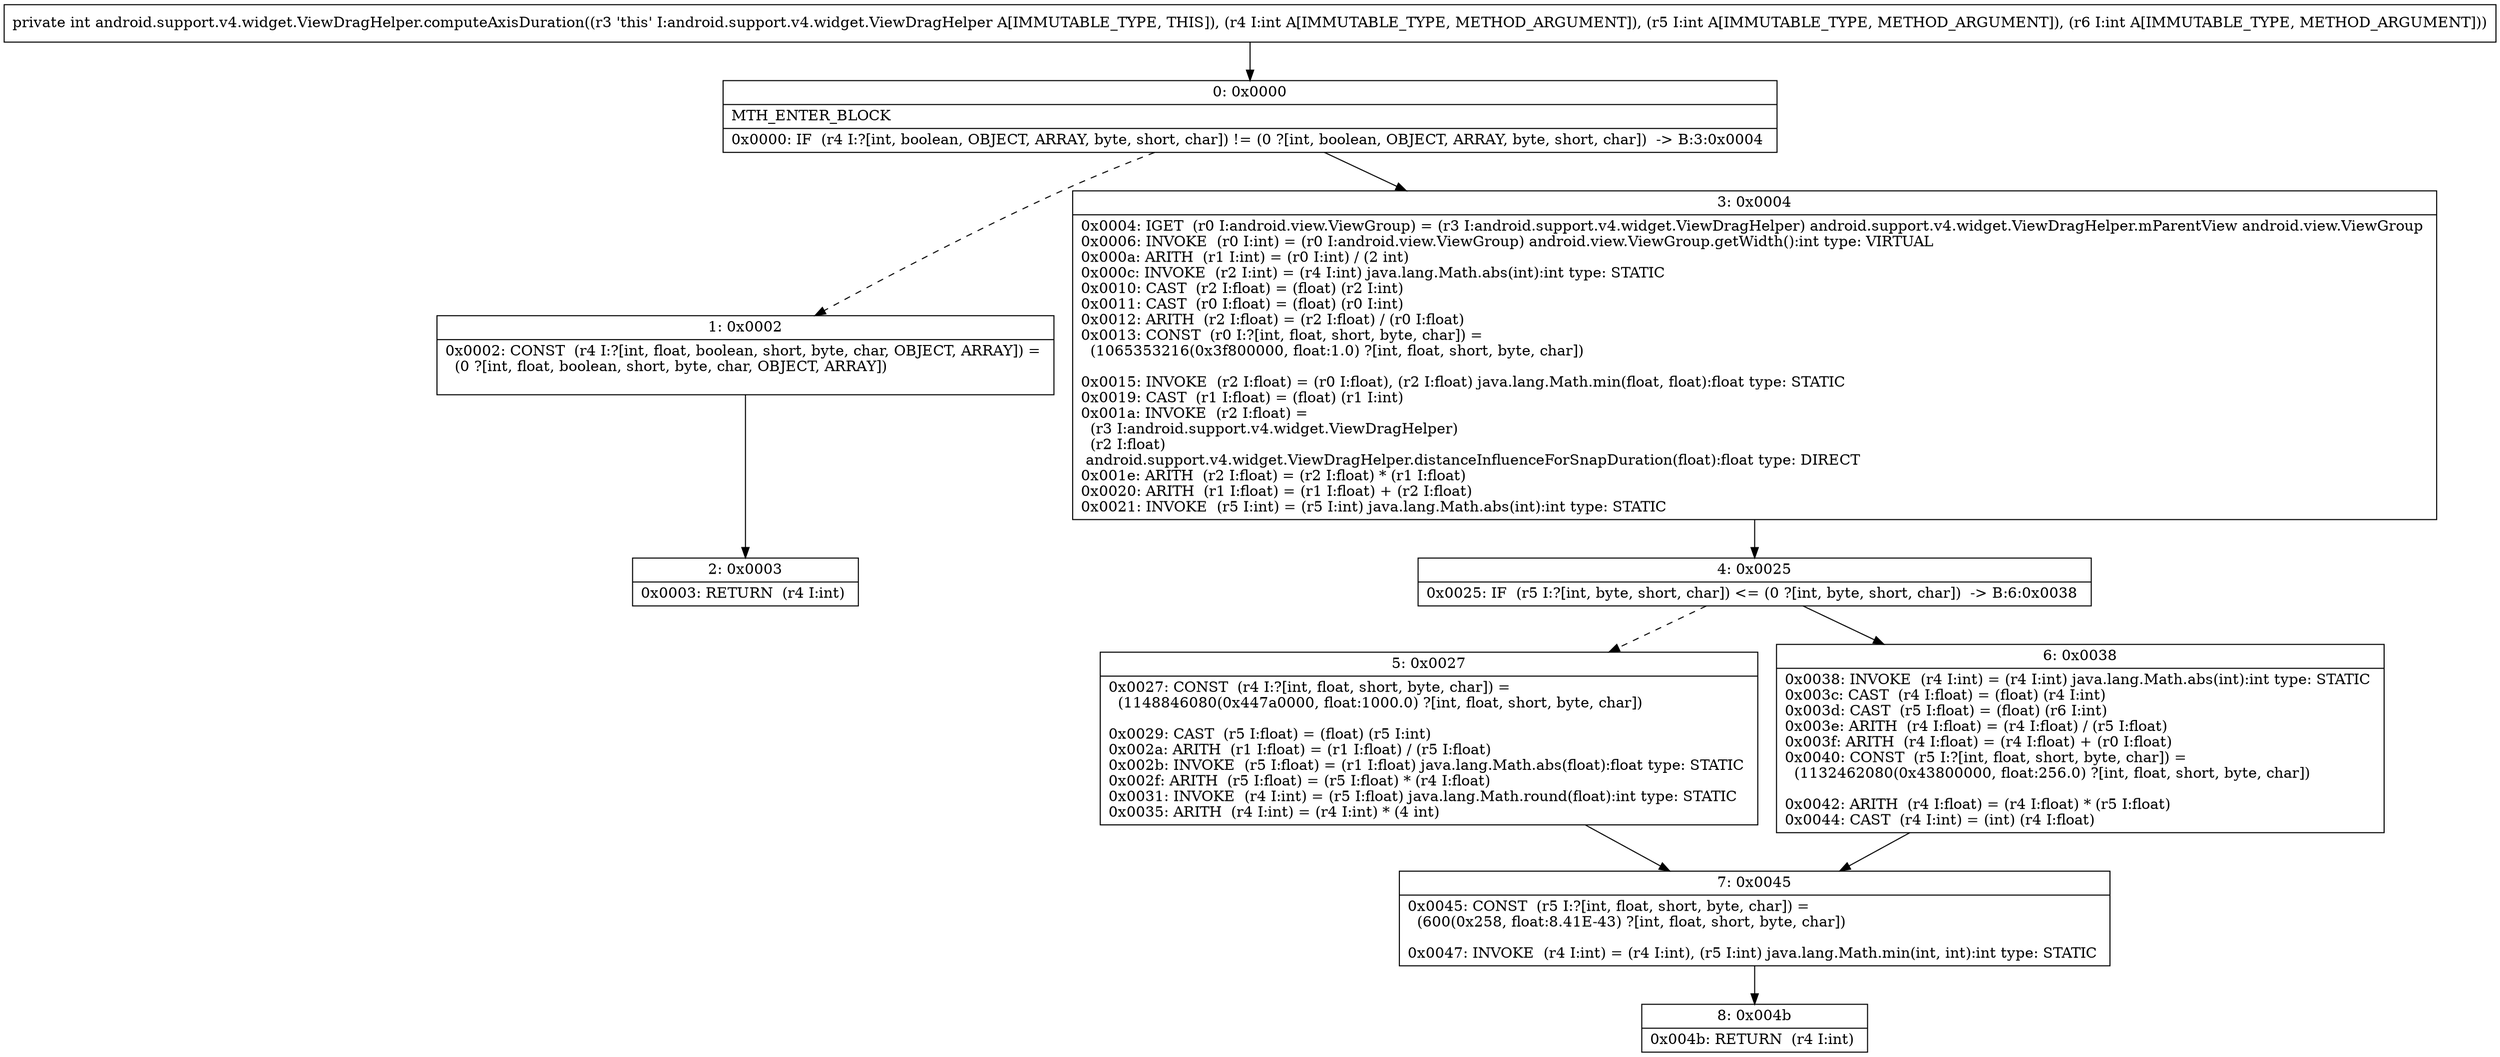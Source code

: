 digraph "CFG forandroid.support.v4.widget.ViewDragHelper.computeAxisDuration(III)I" {
Node_0 [shape=record,label="{0\:\ 0x0000|MTH_ENTER_BLOCK\l|0x0000: IF  (r4 I:?[int, boolean, OBJECT, ARRAY, byte, short, char]) != (0 ?[int, boolean, OBJECT, ARRAY, byte, short, char])  \-\> B:3:0x0004 \l}"];
Node_1 [shape=record,label="{1\:\ 0x0002|0x0002: CONST  (r4 I:?[int, float, boolean, short, byte, char, OBJECT, ARRAY]) = \l  (0 ?[int, float, boolean, short, byte, char, OBJECT, ARRAY])\l \l}"];
Node_2 [shape=record,label="{2\:\ 0x0003|0x0003: RETURN  (r4 I:int) \l}"];
Node_3 [shape=record,label="{3\:\ 0x0004|0x0004: IGET  (r0 I:android.view.ViewGroup) = (r3 I:android.support.v4.widget.ViewDragHelper) android.support.v4.widget.ViewDragHelper.mParentView android.view.ViewGroup \l0x0006: INVOKE  (r0 I:int) = (r0 I:android.view.ViewGroup) android.view.ViewGroup.getWidth():int type: VIRTUAL \l0x000a: ARITH  (r1 I:int) = (r0 I:int) \/ (2 int) \l0x000c: INVOKE  (r2 I:int) = (r4 I:int) java.lang.Math.abs(int):int type: STATIC \l0x0010: CAST  (r2 I:float) = (float) (r2 I:int) \l0x0011: CAST  (r0 I:float) = (float) (r0 I:int) \l0x0012: ARITH  (r2 I:float) = (r2 I:float) \/ (r0 I:float) \l0x0013: CONST  (r0 I:?[int, float, short, byte, char]) = \l  (1065353216(0x3f800000, float:1.0) ?[int, float, short, byte, char])\l \l0x0015: INVOKE  (r2 I:float) = (r0 I:float), (r2 I:float) java.lang.Math.min(float, float):float type: STATIC \l0x0019: CAST  (r1 I:float) = (float) (r1 I:int) \l0x001a: INVOKE  (r2 I:float) = \l  (r3 I:android.support.v4.widget.ViewDragHelper)\l  (r2 I:float)\l android.support.v4.widget.ViewDragHelper.distanceInfluenceForSnapDuration(float):float type: DIRECT \l0x001e: ARITH  (r2 I:float) = (r2 I:float) * (r1 I:float) \l0x0020: ARITH  (r1 I:float) = (r1 I:float) + (r2 I:float) \l0x0021: INVOKE  (r5 I:int) = (r5 I:int) java.lang.Math.abs(int):int type: STATIC \l}"];
Node_4 [shape=record,label="{4\:\ 0x0025|0x0025: IF  (r5 I:?[int, byte, short, char]) \<= (0 ?[int, byte, short, char])  \-\> B:6:0x0038 \l}"];
Node_5 [shape=record,label="{5\:\ 0x0027|0x0027: CONST  (r4 I:?[int, float, short, byte, char]) = \l  (1148846080(0x447a0000, float:1000.0) ?[int, float, short, byte, char])\l \l0x0029: CAST  (r5 I:float) = (float) (r5 I:int) \l0x002a: ARITH  (r1 I:float) = (r1 I:float) \/ (r5 I:float) \l0x002b: INVOKE  (r5 I:float) = (r1 I:float) java.lang.Math.abs(float):float type: STATIC \l0x002f: ARITH  (r5 I:float) = (r5 I:float) * (r4 I:float) \l0x0031: INVOKE  (r4 I:int) = (r5 I:float) java.lang.Math.round(float):int type: STATIC \l0x0035: ARITH  (r4 I:int) = (r4 I:int) * (4 int) \l}"];
Node_6 [shape=record,label="{6\:\ 0x0038|0x0038: INVOKE  (r4 I:int) = (r4 I:int) java.lang.Math.abs(int):int type: STATIC \l0x003c: CAST  (r4 I:float) = (float) (r4 I:int) \l0x003d: CAST  (r5 I:float) = (float) (r6 I:int) \l0x003e: ARITH  (r4 I:float) = (r4 I:float) \/ (r5 I:float) \l0x003f: ARITH  (r4 I:float) = (r4 I:float) + (r0 I:float) \l0x0040: CONST  (r5 I:?[int, float, short, byte, char]) = \l  (1132462080(0x43800000, float:256.0) ?[int, float, short, byte, char])\l \l0x0042: ARITH  (r4 I:float) = (r4 I:float) * (r5 I:float) \l0x0044: CAST  (r4 I:int) = (int) (r4 I:float) \l}"];
Node_7 [shape=record,label="{7\:\ 0x0045|0x0045: CONST  (r5 I:?[int, float, short, byte, char]) = \l  (600(0x258, float:8.41E\-43) ?[int, float, short, byte, char])\l \l0x0047: INVOKE  (r4 I:int) = (r4 I:int), (r5 I:int) java.lang.Math.min(int, int):int type: STATIC \l}"];
Node_8 [shape=record,label="{8\:\ 0x004b|0x004b: RETURN  (r4 I:int) \l}"];
MethodNode[shape=record,label="{private int android.support.v4.widget.ViewDragHelper.computeAxisDuration((r3 'this' I:android.support.v4.widget.ViewDragHelper A[IMMUTABLE_TYPE, THIS]), (r4 I:int A[IMMUTABLE_TYPE, METHOD_ARGUMENT]), (r5 I:int A[IMMUTABLE_TYPE, METHOD_ARGUMENT]), (r6 I:int A[IMMUTABLE_TYPE, METHOD_ARGUMENT])) }"];
MethodNode -> Node_0;
Node_0 -> Node_1[style=dashed];
Node_0 -> Node_3;
Node_1 -> Node_2;
Node_3 -> Node_4;
Node_4 -> Node_5[style=dashed];
Node_4 -> Node_6;
Node_5 -> Node_7;
Node_6 -> Node_7;
Node_7 -> Node_8;
}

